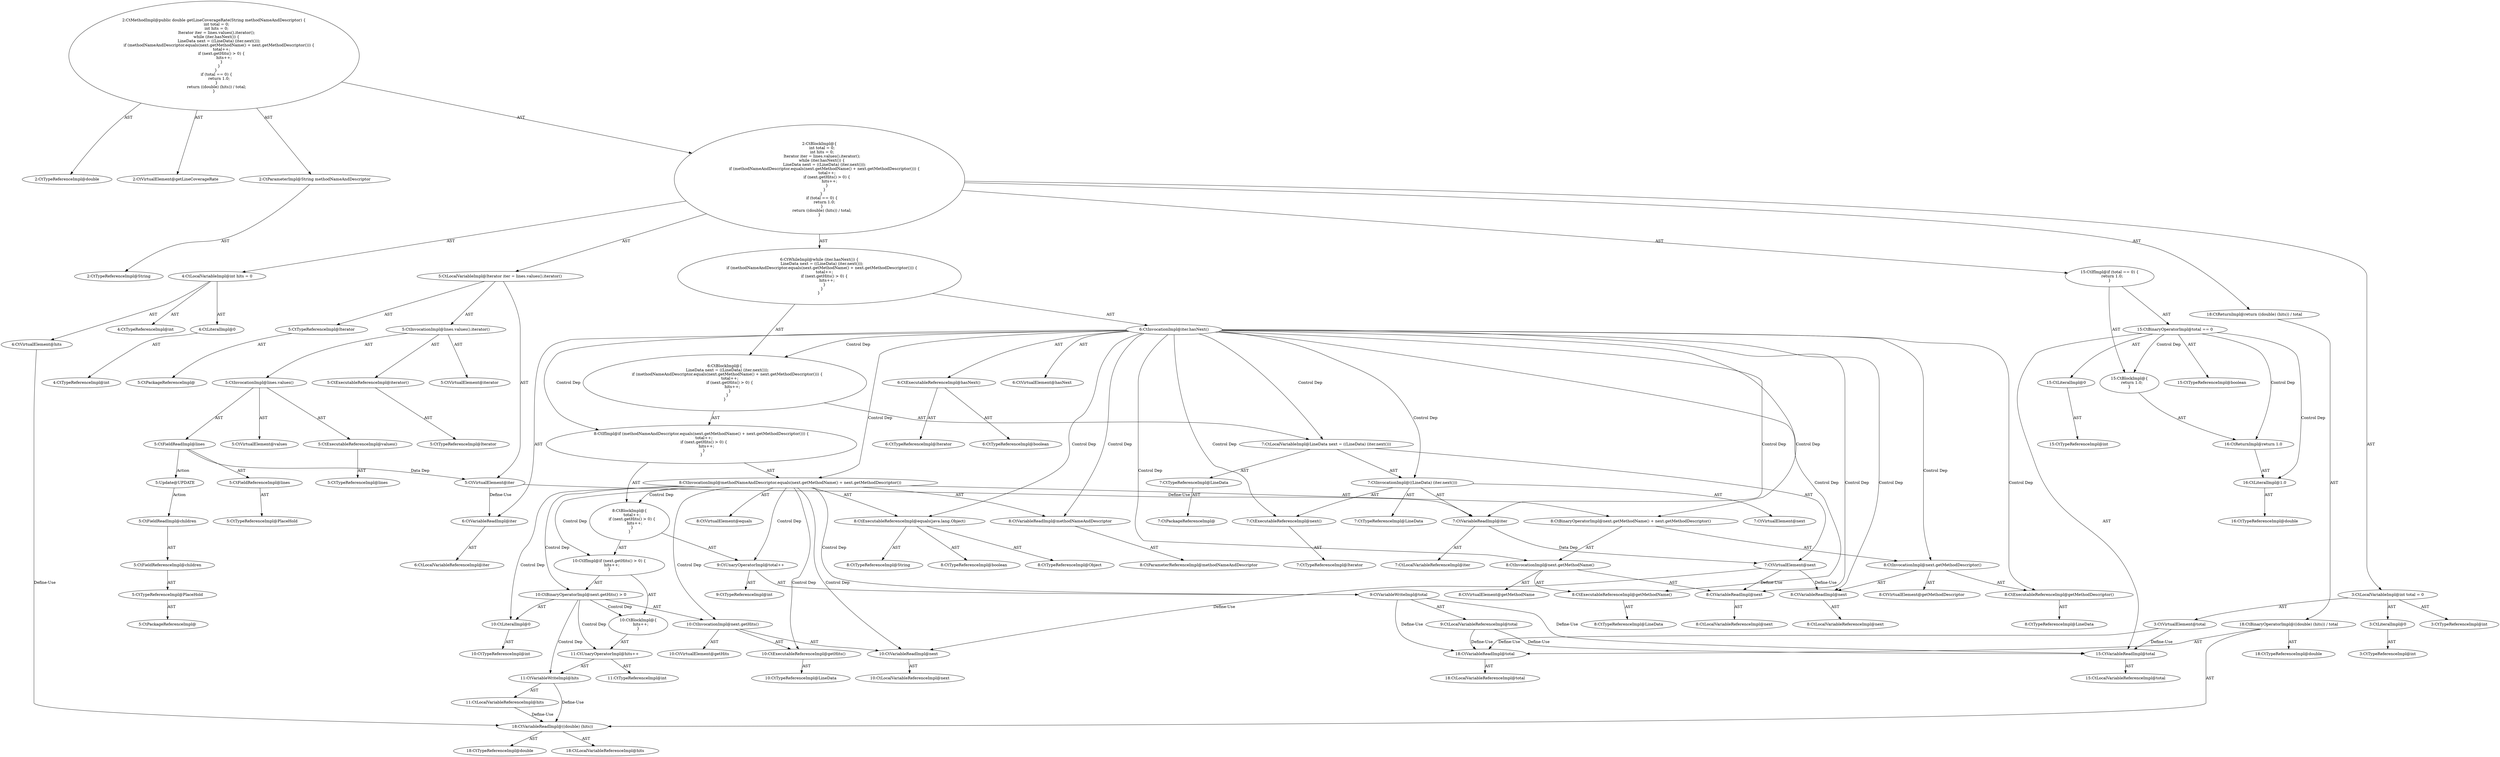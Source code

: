 digraph "getLineCoverageRate#?,String" {
0 [label="2:CtTypeReferenceImpl@double" shape=ellipse]
1 [label="2:CtVirtualElement@getLineCoverageRate" shape=ellipse]
2 [label="2:CtParameterImpl@String methodNameAndDescriptor" shape=ellipse]
3 [label="2:CtTypeReferenceImpl@String" shape=ellipse]
4 [label="3:CtTypeReferenceImpl@int" shape=ellipse]
5 [label="3:CtLiteralImpl@0" shape=ellipse]
6 [label="3:CtTypeReferenceImpl@int" shape=ellipse]
7 [label="3:CtVirtualElement@total" shape=ellipse]
8 [label="3:CtLocalVariableImpl@int total = 0" shape=ellipse]
9 [label="4:CtTypeReferenceImpl@int" shape=ellipse]
10 [label="4:CtLiteralImpl@0" shape=ellipse]
11 [label="4:CtTypeReferenceImpl@int" shape=ellipse]
12 [label="4:CtVirtualElement@hits" shape=ellipse]
13 [label="4:CtLocalVariableImpl@int hits = 0" shape=ellipse]
14 [label="5:CtTypeReferenceImpl@Iterator" shape=ellipse]
15 [label="5:CtPackageReferenceImpl@" shape=ellipse]
16 [label="5:CtExecutableReferenceImpl@iterator()" shape=ellipse]
17 [label="5:CtTypeReferenceImpl@Iterator" shape=ellipse]
18 [label="5:CtVirtualElement@iterator" shape=ellipse]
19 [label="5:CtExecutableReferenceImpl@values()" shape=ellipse]
20 [label="5:CtTypeReferenceImpl@lines" shape=ellipse]
21 [label="5:CtVirtualElement@values" shape=ellipse]
22 [label="5:CtFieldReferenceImpl@lines" shape=ellipse]
23 [label="5:CtTypeReferenceImpl@PlaceHold" shape=ellipse]
24 [label="5:CtFieldReadImpl@lines" shape=ellipse]
25 [label="5:CtInvocationImpl@lines.values()" shape=ellipse]
26 [label="5:CtInvocationImpl@lines.values().iterator()" shape=ellipse]
27 [label="5:CtVirtualElement@iter" shape=ellipse]
28 [label="5:CtLocalVariableImpl@Iterator iter = lines.values().iterator()" shape=ellipse]
29 [label="6:CtExecutableReferenceImpl@hasNext()" shape=ellipse]
30 [label="6:CtTypeReferenceImpl@Iterator" shape=ellipse]
31 [label="6:CtTypeReferenceImpl@boolean" shape=ellipse]
32 [label="6:CtVirtualElement@hasNext" shape=ellipse]
33 [label="6:CtVariableReadImpl@iter" shape=ellipse]
34 [label="6:CtLocalVariableReferenceImpl@iter" shape=ellipse]
35 [label="6:CtInvocationImpl@iter.hasNext()" shape=ellipse]
36 [label="7:CtTypeReferenceImpl@LineData" shape=ellipse]
37 [label="7:CtPackageReferenceImpl@" shape=ellipse]
38 [label="7:CtExecutableReferenceImpl@next()" shape=ellipse]
39 [label="7:CtTypeReferenceImpl@Iterator" shape=ellipse]
40 [label="7:CtVirtualElement@next" shape=ellipse]
41 [label="7:CtVariableReadImpl@iter" shape=ellipse]
42 [label="7:CtLocalVariableReferenceImpl@iter" shape=ellipse]
43 [label="7:CtInvocationImpl@((LineData) (iter.next()))" shape=ellipse]
44 [label="7:CtTypeReferenceImpl@LineData" shape=ellipse]
45 [label="7:CtVirtualElement@next" shape=ellipse]
46 [label="7:CtLocalVariableImpl@LineData next = ((LineData) (iter.next()))" shape=ellipse]
47 [label="8:CtExecutableReferenceImpl@equals(java.lang.Object)" shape=ellipse]
48 [label="8:CtTypeReferenceImpl@String" shape=ellipse]
49 [label="8:CtTypeReferenceImpl@boolean" shape=ellipse]
50 [label="8:CtTypeReferenceImpl@Object" shape=ellipse]
51 [label="8:CtVirtualElement@equals" shape=ellipse]
52 [label="8:CtVariableReadImpl@methodNameAndDescriptor" shape=ellipse]
53 [label="8:CtParameterReferenceImpl@methodNameAndDescriptor" shape=ellipse]
54 [label="8:CtExecutableReferenceImpl@getMethodName()" shape=ellipse]
55 [label="8:CtTypeReferenceImpl@LineData" shape=ellipse]
56 [label="8:CtVirtualElement@getMethodName" shape=ellipse]
57 [label="8:CtVariableReadImpl@next" shape=ellipse]
58 [label="8:CtLocalVariableReferenceImpl@next" shape=ellipse]
59 [label="8:CtInvocationImpl@next.getMethodName()" shape=ellipse]
60 [label="8:CtExecutableReferenceImpl@getMethodDescriptor()" shape=ellipse]
61 [label="8:CtTypeReferenceImpl@LineData" shape=ellipse]
62 [label="8:CtVirtualElement@getMethodDescriptor" shape=ellipse]
63 [label="8:CtVariableReadImpl@next" shape=ellipse]
64 [label="8:CtLocalVariableReferenceImpl@next" shape=ellipse]
65 [label="8:CtInvocationImpl@next.getMethodDescriptor()" shape=ellipse]
66 [label="8:CtBinaryOperatorImpl@next.getMethodName() + next.getMethodDescriptor()" shape=ellipse]
67 [label="8:CtInvocationImpl@methodNameAndDescriptor.equals(next.getMethodName() + next.getMethodDescriptor())" shape=ellipse]
68 [label="9:CtVariableWriteImpl@total" shape=ellipse]
69 [label="9:CtLocalVariableReferenceImpl@total" shape=ellipse]
70 [label="9:CtUnaryOperatorImpl@total++" shape=ellipse]
71 [label="9:CtTypeReferenceImpl@int" shape=ellipse]
72 [label="10:CtExecutableReferenceImpl@getHits()" shape=ellipse]
73 [label="10:CtTypeReferenceImpl@LineData" shape=ellipse]
74 [label="10:CtVirtualElement@getHits" shape=ellipse]
75 [label="10:CtVariableReadImpl@next" shape=ellipse]
76 [label="10:CtLocalVariableReferenceImpl@next" shape=ellipse]
77 [label="10:CtInvocationImpl@next.getHits()" shape=ellipse]
78 [label="10:CtLiteralImpl@0" shape=ellipse]
79 [label="10:CtTypeReferenceImpl@int" shape=ellipse]
80 [label="10:CtBinaryOperatorImpl@next.getHits() > 0" shape=ellipse]
81 [label="11:CtVariableWriteImpl@hits" shape=ellipse]
82 [label="11:CtLocalVariableReferenceImpl@hits" shape=ellipse]
83 [label="11:CtUnaryOperatorImpl@hits++" shape=ellipse]
84 [label="11:CtTypeReferenceImpl@int" shape=ellipse]
85 [label="10:CtBlockImpl@\{
    hits++;
\}" shape=ellipse]
86 [label="10:CtIfImpl@if (next.getHits() > 0) \{
    hits++;
\}" shape=ellipse]
87 [label="8:CtBlockImpl@\{
    total++;
    if (next.getHits() > 0) \{
        hits++;
    \}
\}" shape=ellipse]
88 [label="8:CtIfImpl@if (methodNameAndDescriptor.equals(next.getMethodName() + next.getMethodDescriptor())) \{
    total++;
    if (next.getHits() > 0) \{
        hits++;
    \}
\}" shape=ellipse]
89 [label="6:CtBlockImpl@\{
    LineData next = ((LineData) (iter.next()));
    if (methodNameAndDescriptor.equals(next.getMethodName() + next.getMethodDescriptor())) \{
        total++;
        if (next.getHits() > 0) \{
            hits++;
        \}
    \}
\}" shape=ellipse]
90 [label="6:CtWhileImpl@while (iter.hasNext()) \{
    LineData next = ((LineData) (iter.next()));
    if (methodNameAndDescriptor.equals(next.getMethodName() + next.getMethodDescriptor())) \{
        total++;
        if (next.getHits() > 0) \{
            hits++;
        \}
    \}
\} " shape=ellipse]
91 [label="15:CtVariableReadImpl@total" shape=ellipse]
92 [label="15:CtLocalVariableReferenceImpl@total" shape=ellipse]
93 [label="15:CtLiteralImpl@0" shape=ellipse]
94 [label="15:CtTypeReferenceImpl@int" shape=ellipse]
95 [label="15:CtBinaryOperatorImpl@total == 0" shape=ellipse]
96 [label="15:CtTypeReferenceImpl@boolean" shape=ellipse]
97 [label="16:CtLiteralImpl@1.0" shape=ellipse]
98 [label="16:CtTypeReferenceImpl@double" shape=ellipse]
99 [label="16:CtReturnImpl@return 1.0" shape=ellipse]
100 [label="15:CtBlockImpl@\{
    return 1.0;
\}" shape=ellipse]
101 [label="15:CtIfImpl@if (total == 0) \{
    return 1.0;
\}" shape=ellipse]
102 [label="18:CtVariableReadImpl@((double) (hits))" shape=ellipse]
103 [label="18:CtTypeReferenceImpl@double" shape=ellipse]
104 [label="18:CtLocalVariableReferenceImpl@hits" shape=ellipse]
105 [label="18:CtVariableReadImpl@total" shape=ellipse]
106 [label="18:CtLocalVariableReferenceImpl@total" shape=ellipse]
107 [label="18:CtBinaryOperatorImpl@((double) (hits)) / total" shape=ellipse]
108 [label="18:CtTypeReferenceImpl@double" shape=ellipse]
109 [label="18:CtReturnImpl@return ((double) (hits)) / total" shape=ellipse]
110 [label="2:CtBlockImpl@\{
    int total = 0;
    int hits = 0;
    Iterator iter = lines.values().iterator();
    while (iter.hasNext()) \{
        LineData next = ((LineData) (iter.next()));
        if (methodNameAndDescriptor.equals(next.getMethodName() + next.getMethodDescriptor())) \{
            total++;
            if (next.getHits() > 0) \{
                hits++;
            \}
        \}
    \} 
    if (total == 0) \{
        return 1.0;
    \}
    return ((double) (hits)) / total;
\}" shape=ellipse]
111 [label="2:CtMethodImpl@public double getLineCoverageRate(String methodNameAndDescriptor) \{
    int total = 0;
    int hits = 0;
    Iterator iter = lines.values().iterator();
    while (iter.hasNext()) \{
        LineData next = ((LineData) (iter.next()));
        if (methodNameAndDescriptor.equals(next.getMethodName() + next.getMethodDescriptor())) \{
            total++;
            if (next.getHits() > 0) \{
                hits++;
            \}
        \}
    \} 
    if (total == 0) \{
        return 1.0;
    \}
    return ((double) (hits)) / total;
\}" shape=ellipse]
112 [label="5:Update@UPDATE" shape=ellipse]
113 [label="5:CtPackageReferenceImpl@" shape=ellipse]
114 [label="5:CtTypeReferenceImpl@PlaceHold" shape=ellipse]
115 [label="5:CtFieldReferenceImpl@children" shape=ellipse]
116 [label="5:CtFieldReadImpl@children" shape=ellipse]
2 -> 3 [label="AST"];
5 -> 6 [label="AST"];
7 -> 91 [label="Define-Use"];
7 -> 105 [label="Define-Use"];
8 -> 7 [label="AST"];
8 -> 4 [label="AST"];
8 -> 5 [label="AST"];
10 -> 11 [label="AST"];
12 -> 102 [label="Define-Use"];
13 -> 12 [label="AST"];
13 -> 9 [label="AST"];
13 -> 10 [label="AST"];
14 -> 15 [label="AST"];
16 -> 17 [label="AST"];
19 -> 20 [label="AST"];
22 -> 23 [label="AST"];
24 -> 22 [label="AST"];
24 -> 27 [label="Data Dep"];
24 -> 112 [label="Action"];
25 -> 21 [label="AST"];
25 -> 24 [label="AST"];
25 -> 19 [label="AST"];
26 -> 18 [label="AST"];
26 -> 25 [label="AST"];
26 -> 16 [label="AST"];
27 -> 33 [label="Define-Use"];
27 -> 41 [label="Define-Use"];
28 -> 27 [label="AST"];
28 -> 14 [label="AST"];
28 -> 26 [label="AST"];
29 -> 30 [label="AST"];
29 -> 31 [label="AST"];
33 -> 34 [label="AST"];
35 -> 32 [label="AST"];
35 -> 33 [label="AST"];
35 -> 29 [label="AST"];
35 -> 89 [label="Control Dep"];
35 -> 46 [label="Control Dep"];
35 -> 43 [label="Control Dep"];
35 -> 38 [label="Control Dep"];
35 -> 41 [label="Control Dep"];
35 -> 88 [label="Control Dep"];
35 -> 67 [label="Control Dep"];
35 -> 47 [label="Control Dep"];
35 -> 52 [label="Control Dep"];
35 -> 66 [label="Control Dep"];
35 -> 59 [label="Control Dep"];
35 -> 54 [label="Control Dep"];
35 -> 57 [label="Control Dep"];
35 -> 65 [label="Control Dep"];
35 -> 60 [label="Control Dep"];
35 -> 63 [label="Control Dep"];
36 -> 37 [label="AST"];
38 -> 39 [label="AST"];
41 -> 42 [label="AST"];
41 -> 45 [label="Data Dep"];
43 -> 40 [label="AST"];
43 -> 44 [label="AST"];
43 -> 41 [label="AST"];
43 -> 38 [label="AST"];
45 -> 57 [label="Define-Use"];
45 -> 63 [label="Define-Use"];
45 -> 75 [label="Define-Use"];
46 -> 45 [label="AST"];
46 -> 36 [label="AST"];
46 -> 43 [label="AST"];
47 -> 48 [label="AST"];
47 -> 49 [label="AST"];
47 -> 50 [label="AST"];
52 -> 53 [label="AST"];
54 -> 55 [label="AST"];
57 -> 58 [label="AST"];
59 -> 56 [label="AST"];
59 -> 57 [label="AST"];
59 -> 54 [label="AST"];
60 -> 61 [label="AST"];
63 -> 64 [label="AST"];
65 -> 62 [label="AST"];
65 -> 63 [label="AST"];
65 -> 60 [label="AST"];
66 -> 59 [label="AST"];
66 -> 65 [label="AST"];
67 -> 51 [label="AST"];
67 -> 52 [label="AST"];
67 -> 47 [label="AST"];
67 -> 66 [label="AST"];
67 -> 87 [label="Control Dep"];
67 -> 70 [label="Control Dep"];
67 -> 68 [label="Control Dep"];
67 -> 86 [label="Control Dep"];
67 -> 80 [label="Control Dep"];
67 -> 77 [label="Control Dep"];
67 -> 72 [label="Control Dep"];
67 -> 75 [label="Control Dep"];
67 -> 78 [label="Control Dep"];
68 -> 69 [label="AST"];
68 -> 91 [label="Define-Use"];
68 -> 105 [label="Define-Use"];
69 -> 91 [label="Define-Use"];
69 -> 105 [label="Define-Use"];
70 -> 71 [label="AST"];
70 -> 68 [label="AST"];
72 -> 73 [label="AST"];
75 -> 76 [label="AST"];
77 -> 74 [label="AST"];
77 -> 75 [label="AST"];
77 -> 72 [label="AST"];
78 -> 79 [label="AST"];
80 -> 77 [label="AST"];
80 -> 78 [label="AST"];
80 -> 85 [label="Control Dep"];
80 -> 83 [label="Control Dep"];
80 -> 81 [label="Control Dep"];
81 -> 82 [label="AST"];
81 -> 102 [label="Define-Use"];
82 -> 102 [label="Define-Use"];
83 -> 84 [label="AST"];
83 -> 81 [label="AST"];
85 -> 83 [label="AST"];
86 -> 80 [label="AST"];
86 -> 85 [label="AST"];
87 -> 70 [label="AST"];
87 -> 86 [label="AST"];
88 -> 67 [label="AST"];
88 -> 87 [label="AST"];
89 -> 46 [label="AST"];
89 -> 88 [label="AST"];
90 -> 35 [label="AST"];
90 -> 89 [label="AST"];
91 -> 92 [label="AST"];
93 -> 94 [label="AST"];
95 -> 96 [label="AST"];
95 -> 91 [label="AST"];
95 -> 93 [label="AST"];
95 -> 100 [label="Control Dep"];
95 -> 99 [label="Control Dep"];
95 -> 97 [label="Control Dep"];
97 -> 98 [label="AST"];
99 -> 97 [label="AST"];
100 -> 99 [label="AST"];
101 -> 95 [label="AST"];
101 -> 100 [label="AST"];
102 -> 103 [label="AST"];
102 -> 104 [label="AST"];
105 -> 106 [label="AST"];
107 -> 108 [label="AST"];
107 -> 102 [label="AST"];
107 -> 105 [label="AST"];
109 -> 107 [label="AST"];
110 -> 8 [label="AST"];
110 -> 13 [label="AST"];
110 -> 28 [label="AST"];
110 -> 90 [label="AST"];
110 -> 101 [label="AST"];
110 -> 109 [label="AST"];
111 -> 1 [label="AST"];
111 -> 0 [label="AST"];
111 -> 2 [label="AST"];
111 -> 110 [label="AST"];
112 -> 116 [label="Action"];
114 -> 113 [label="AST"];
115 -> 114 [label="AST"];
116 -> 115 [label="AST"];
}
